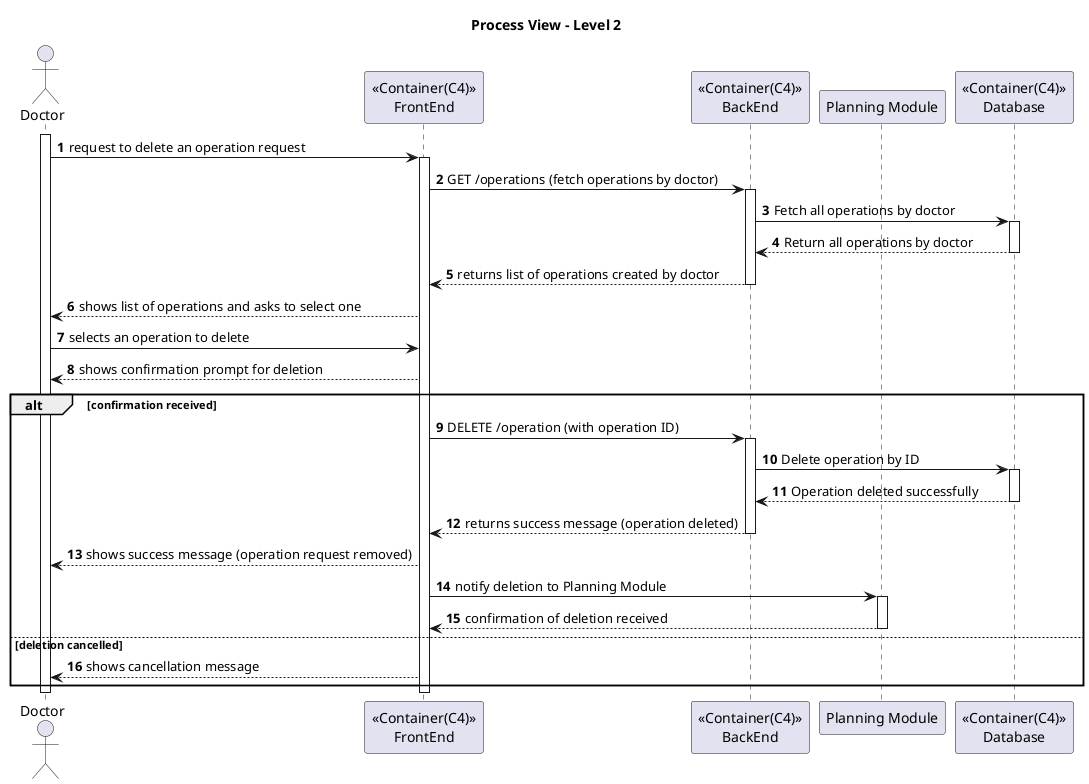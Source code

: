 ﻿@startuml
'https://plantuml.com/sequence-diagram

autonumber
actor Doctor as doc
participant "<<Container(C4)>>\nFrontEnd" as sys
participant "<<Container(C4)>>\nBackEnd" as BackEnd
participant "Planning Module" as planning
participant "<<Container(C4)>>\nDatabase" as DB

title Process View - Level 2

activate doc

doc -> sys: request to delete an operation request
activate sys

sys -> BackEnd : GET /operations (fetch operations by doctor)
activate BackEnd

BackEnd -> DB: Fetch all operations by doctor
activate DB

DB --> BackEnd: Return all operations by doctor
deactivate DB

BackEnd --> sys: returns list of operations created by doctor
deactivate BackEnd

sys --> doc: shows list of operations and asks to select one

doc -> sys: selects an operation to delete

sys --> doc: shows confirmation prompt for deletion

alt confirmation received

    sys -> BackEnd: DELETE /operation (with operation ID)
    activate BackEnd

    BackEnd -> DB: Delete operation by ID
    activate DB

    DB --> BackEnd: Operation deleted successfully
    deactivate DB

    BackEnd --> sys: returns success message (operation deleted)
    deactivate BackEnd

    sys --> doc: shows success message (operation request removed)

    sys -> planning: notify deletion to Planning Module
    activate planning

    planning --> sys: confirmation of deletion received
    deactivate planning

else deletion cancelled

    sys --> doc: shows cancellation message

end

deactivate sys
deactivate doc

@enduml
